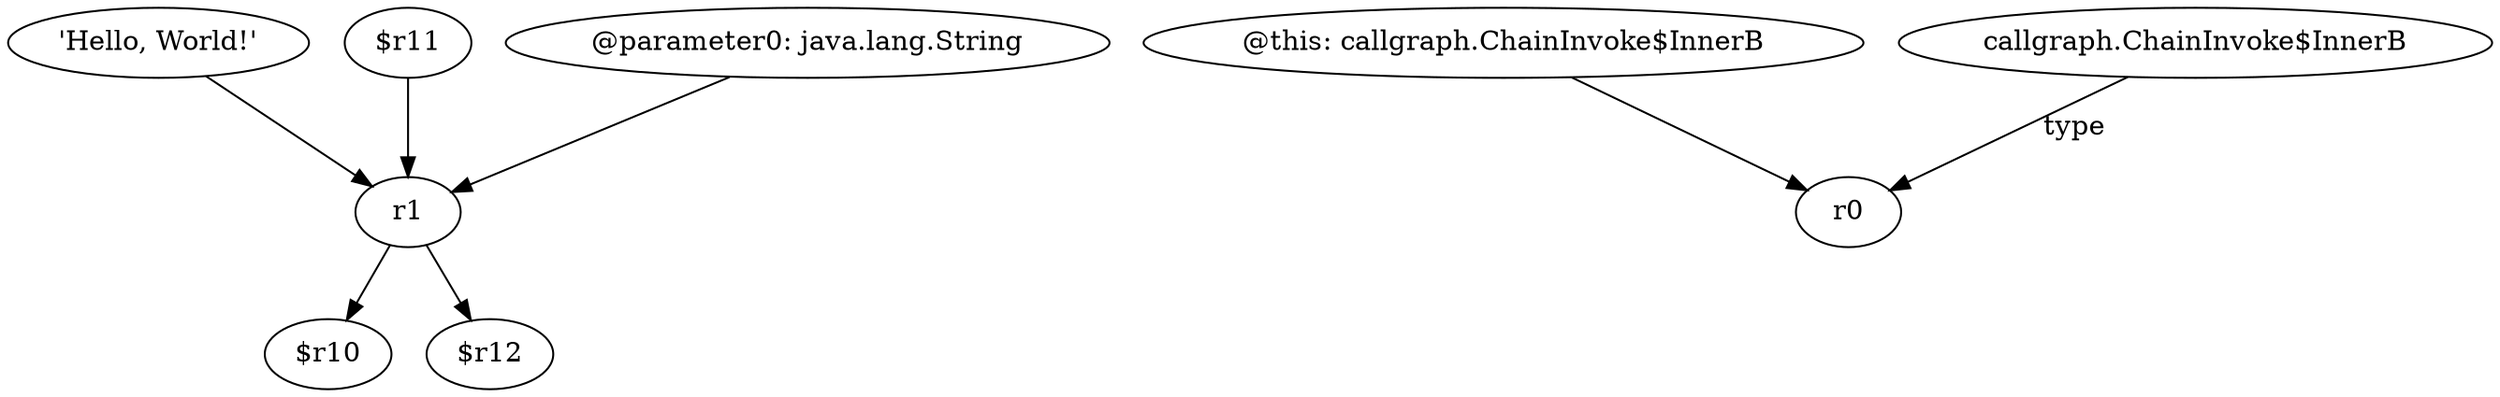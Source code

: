 digraph g {
0[label="'Hello, World!'"]
1[label="r1"]
0->1[label=""]
2[label="@this: callgraph.ChainInvoke$InnerB"]
3[label="r0"]
2->3[label=""]
4[label="callgraph.ChainInvoke$InnerB"]
4->3[label="type"]
5[label="$r10"]
1->5[label=""]
6[label="$r11"]
6->1[label=""]
7[label="$r12"]
1->7[label=""]
8[label="@parameter0: java.lang.String"]
8->1[label=""]
}